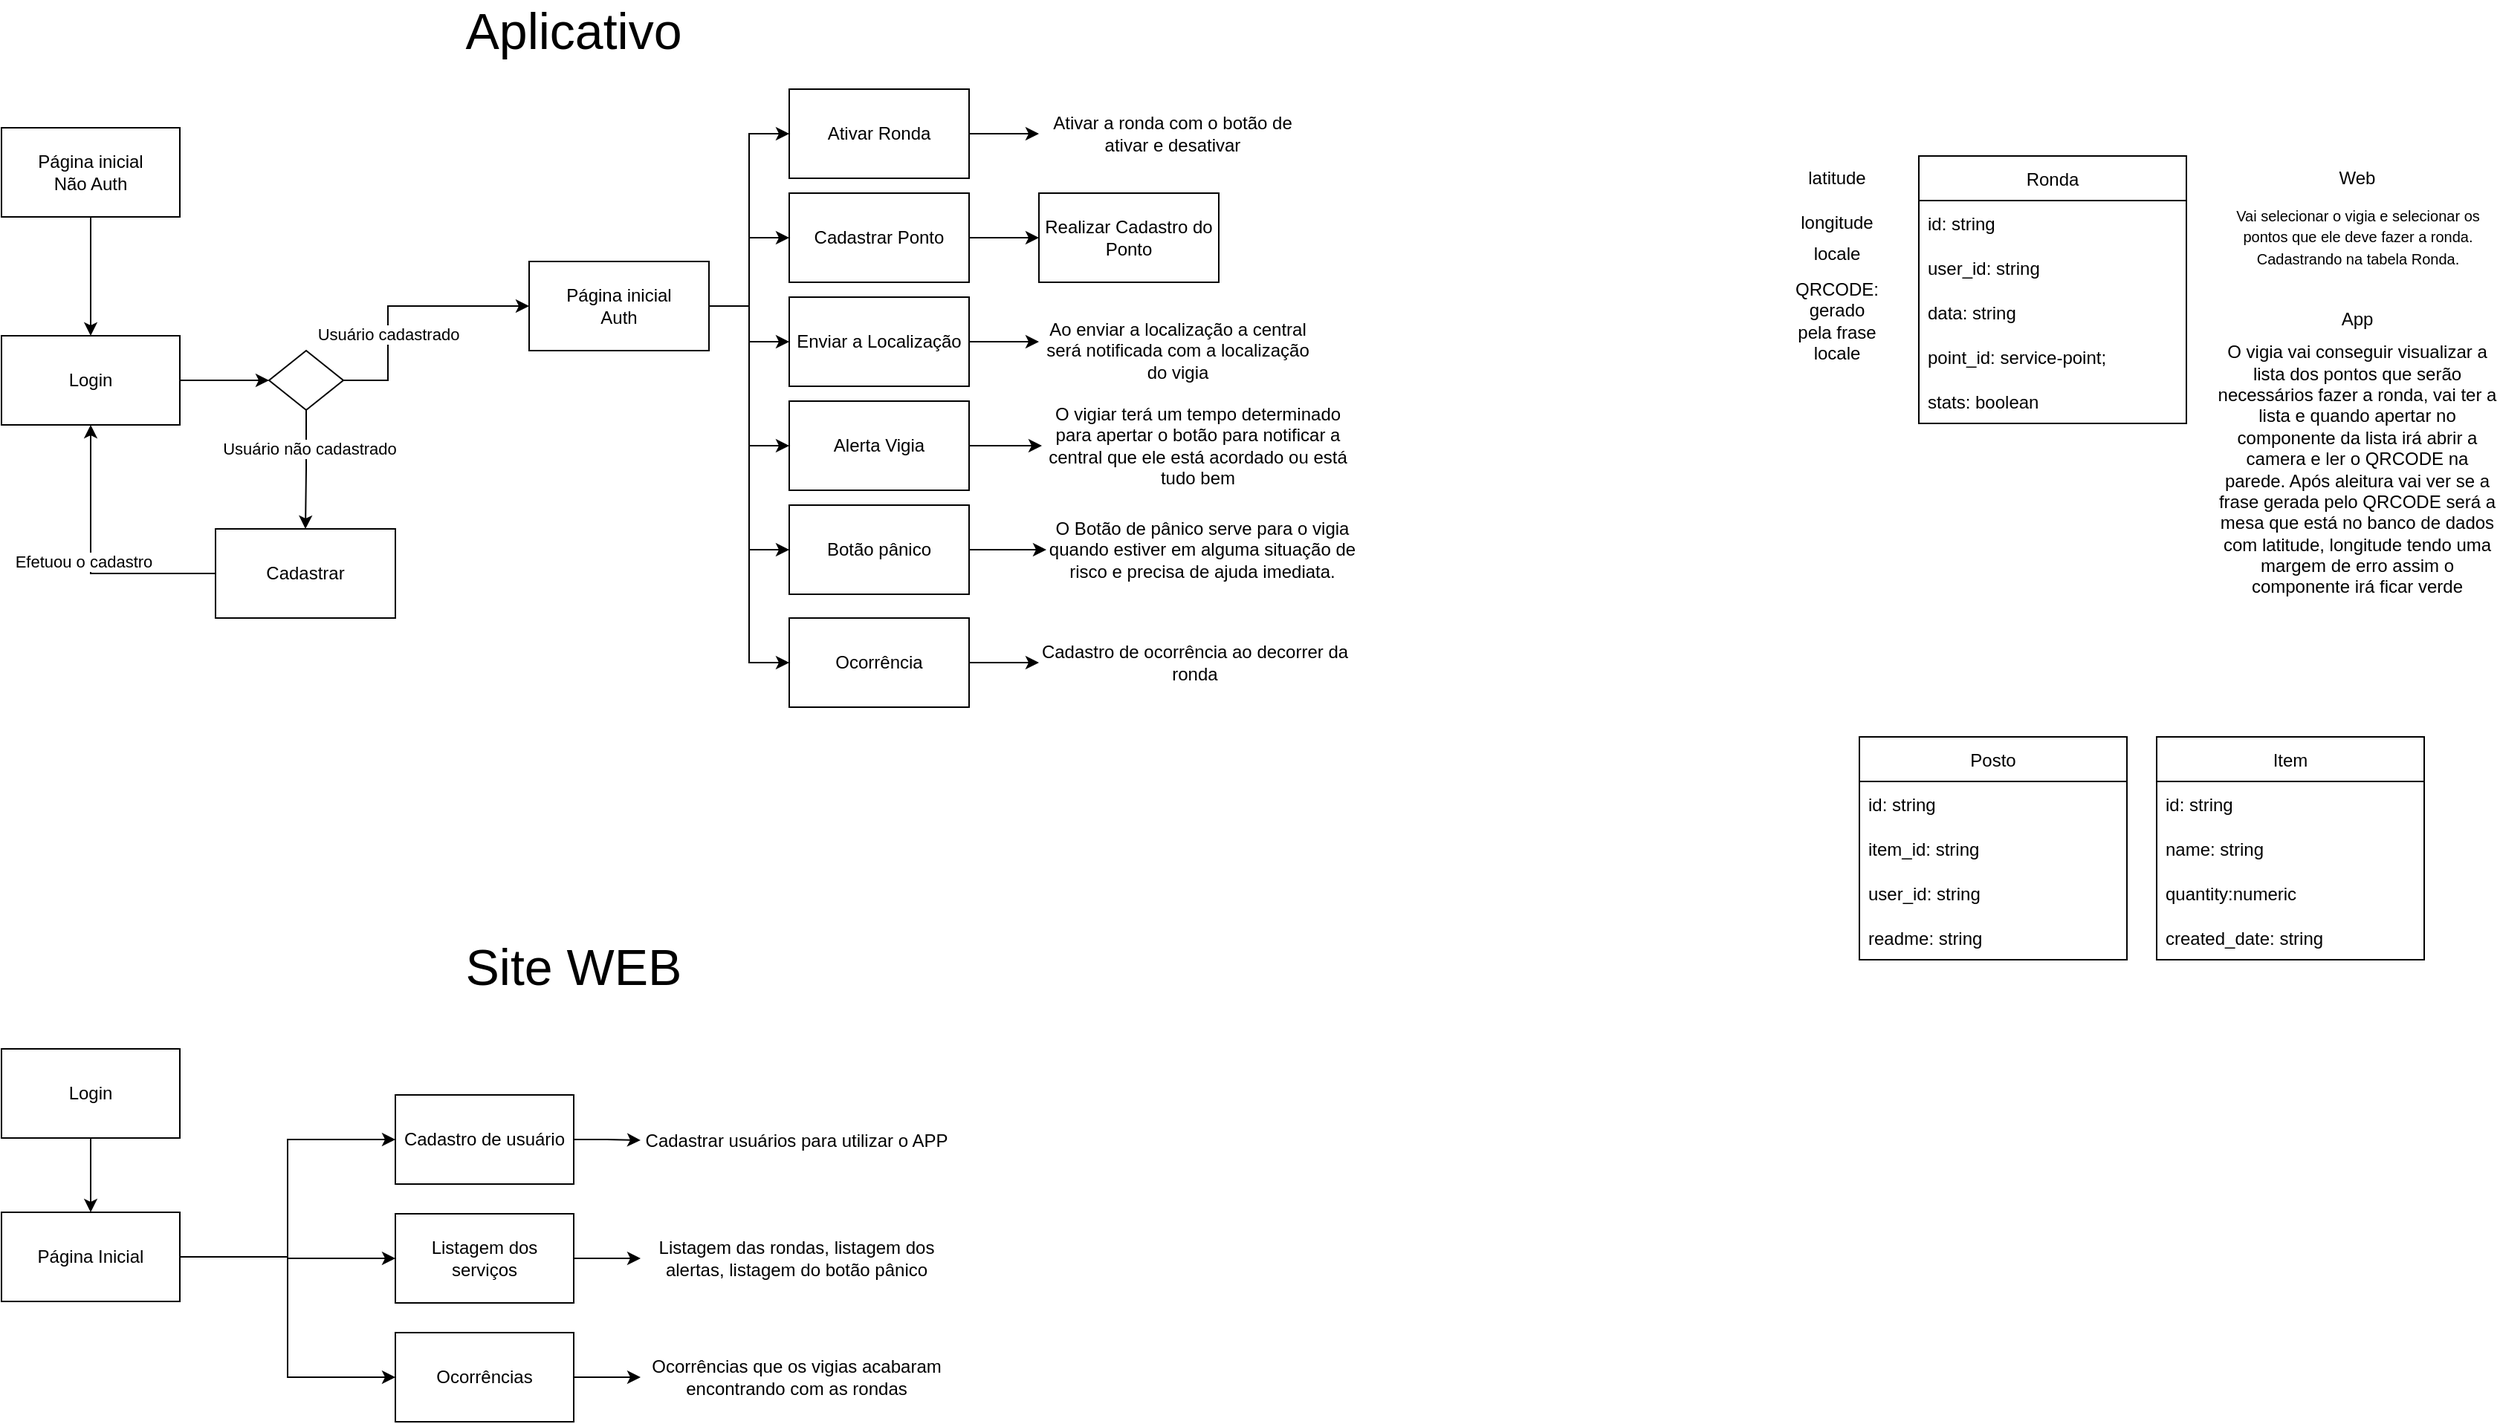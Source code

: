 <mxfile version="20.2.2" type="github"><diagram id="nTr2_yIbDOU8IerHPRKD" name="Page-1"><mxGraphModel dx="874" dy="350" grid="1" gridSize="10" guides="1" tooltips="1" connect="1" arrows="1" fold="1" page="1" pageScale="1" pageWidth="850" pageHeight="1100" math="0" shadow="0"><root><mxCell id="0"/><mxCell id="1" parent="0"/><mxCell id="9RGczkWnYcw4MEOhfqRK-3" style="edgeStyle=orthogonalEdgeStyle;rounded=0;orthogonalLoop=1;jettySize=auto;html=1;entryX=0.5;entryY=0;entryDx=0;entryDy=0;" parent="1" source="9RGczkWnYcw4MEOhfqRK-1" target="9RGczkWnYcw4MEOhfqRK-2" edge="1"><mxGeometry relative="1" as="geometry"/></mxCell><mxCell id="9RGczkWnYcw4MEOhfqRK-1" value="&lt;div&gt;Página inicial&lt;/div&gt;&lt;div&gt;Não Auth&lt;/div&gt;" style="rounded=0;whiteSpace=wrap;html=1;" parent="1" vertex="1"><mxGeometry x="40" y="90" width="120" height="60" as="geometry"/></mxCell><mxCell id="9RGczkWnYcw4MEOhfqRK-7" style="edgeStyle=orthogonalEdgeStyle;rounded=0;orthogonalLoop=1;jettySize=auto;html=1;" parent="1" source="9RGczkWnYcw4MEOhfqRK-2" target="9RGczkWnYcw4MEOhfqRK-6" edge="1"><mxGeometry relative="1" as="geometry"/></mxCell><mxCell id="9RGczkWnYcw4MEOhfqRK-2" value="&lt;div&gt;Login&lt;/div&gt;" style="rounded=0;whiteSpace=wrap;html=1;" parent="1" vertex="1"><mxGeometry x="40" y="230" width="120" height="60" as="geometry"/></mxCell><mxCell id="9RGczkWnYcw4MEOhfqRK-11" style="edgeStyle=orthogonalEdgeStyle;rounded=0;orthogonalLoop=1;jettySize=auto;html=1;entryX=0.5;entryY=1;entryDx=0;entryDy=0;" parent="1" source="9RGczkWnYcw4MEOhfqRK-4" target="9RGczkWnYcw4MEOhfqRK-2" edge="1"><mxGeometry relative="1" as="geometry"/></mxCell><mxCell id="9RGczkWnYcw4MEOhfqRK-17" value="Efetuou o cadastro" style="edgeLabel;html=1;align=center;verticalAlign=middle;resizable=0;points=[];" parent="9RGczkWnYcw4MEOhfqRK-11" vertex="1" connectable="0"><mxGeometry x="0.003" y="5" relative="1" as="geometry"><mxPoint as="offset"/></mxGeometry></mxCell><mxCell id="9RGczkWnYcw4MEOhfqRK-4" value="&lt;div&gt;Cadastrar&lt;/div&gt;" style="rounded=0;whiteSpace=wrap;html=1;" parent="1" vertex="1"><mxGeometry x="184" y="360" width="121" height="60" as="geometry"/></mxCell><mxCell id="9RGczkWnYcw4MEOhfqRK-28" style="edgeStyle=orthogonalEdgeStyle;rounded=0;orthogonalLoop=1;jettySize=auto;html=1;entryX=0;entryY=0.5;entryDx=0;entryDy=0;" parent="1" source="9RGczkWnYcw4MEOhfqRK-5" target="9RGczkWnYcw4MEOhfqRK-20" edge="1"><mxGeometry relative="1" as="geometry"/></mxCell><mxCell id="9RGczkWnYcw4MEOhfqRK-29" style="edgeStyle=orthogonalEdgeStyle;rounded=0;orthogonalLoop=1;jettySize=auto;html=1;" parent="1" source="9RGczkWnYcw4MEOhfqRK-5" target="9RGczkWnYcw4MEOhfqRK-21" edge="1"><mxGeometry relative="1" as="geometry"/></mxCell><mxCell id="9RGczkWnYcw4MEOhfqRK-30" style="edgeStyle=orthogonalEdgeStyle;rounded=0;orthogonalLoop=1;jettySize=auto;html=1;" parent="1" source="9RGczkWnYcw4MEOhfqRK-5" target="9RGczkWnYcw4MEOhfqRK-23" edge="1"><mxGeometry relative="1" as="geometry"/></mxCell><mxCell id="9RGczkWnYcw4MEOhfqRK-31" style="edgeStyle=orthogonalEdgeStyle;rounded=0;orthogonalLoop=1;jettySize=auto;html=1;entryX=0;entryY=0.5;entryDx=0;entryDy=0;" parent="1" source="9RGczkWnYcw4MEOhfqRK-5" target="9RGczkWnYcw4MEOhfqRK-26" edge="1"><mxGeometry relative="1" as="geometry"/></mxCell><mxCell id="9RGczkWnYcw4MEOhfqRK-32" style="edgeStyle=orthogonalEdgeStyle;rounded=0;orthogonalLoop=1;jettySize=auto;html=1;entryX=0;entryY=0.5;entryDx=0;entryDy=0;" parent="1" source="9RGczkWnYcw4MEOhfqRK-5" target="9RGczkWnYcw4MEOhfqRK-27" edge="1"><mxGeometry relative="1" as="geometry"/></mxCell><mxCell id="9RGczkWnYcw4MEOhfqRK-62" style="edgeStyle=orthogonalEdgeStyle;rounded=0;orthogonalLoop=1;jettySize=auto;html=1;entryX=0;entryY=0.5;entryDx=0;entryDy=0;fontSize=34;" parent="1" source="9RGczkWnYcw4MEOhfqRK-5" target="9RGczkWnYcw4MEOhfqRK-61" edge="1"><mxGeometry relative="1" as="geometry"/></mxCell><mxCell id="9RGczkWnYcw4MEOhfqRK-5" value="&lt;div&gt;Página inicial&lt;/div&gt;&lt;div&gt;Auth&lt;/div&gt;" style="rounded=0;whiteSpace=wrap;html=1;" parent="1" vertex="1"><mxGeometry x="395" y="180" width="121" height="60" as="geometry"/></mxCell><mxCell id="9RGczkWnYcw4MEOhfqRK-14" style="edgeStyle=orthogonalEdgeStyle;rounded=0;orthogonalLoop=1;jettySize=auto;html=1;" parent="1" source="9RGczkWnYcw4MEOhfqRK-6" target="9RGczkWnYcw4MEOhfqRK-5" edge="1"><mxGeometry relative="1" as="geometry"><Array as="points"><mxPoint x="300" y="260"/><mxPoint x="300" y="210"/></Array></mxGeometry></mxCell><mxCell id="9RGczkWnYcw4MEOhfqRK-15" value="Usuário cadastrado" style="edgeLabel;html=1;align=center;verticalAlign=middle;resizable=0;points=[];" parent="9RGczkWnYcw4MEOhfqRK-14" vertex="1" connectable="0"><mxGeometry x="-0.295" relative="1" as="geometry"><mxPoint as="offset"/></mxGeometry></mxCell><mxCell id="9RGczkWnYcw4MEOhfqRK-18" style="edgeStyle=orthogonalEdgeStyle;rounded=0;orthogonalLoop=1;jettySize=auto;html=1;entryX=0.5;entryY=0;entryDx=0;entryDy=0;" parent="1" source="9RGczkWnYcw4MEOhfqRK-6" target="9RGczkWnYcw4MEOhfqRK-4" edge="1"><mxGeometry relative="1" as="geometry"/></mxCell><mxCell id="9RGczkWnYcw4MEOhfqRK-19" value="Usuário não cadastrado" style="edgeLabel;html=1;align=center;verticalAlign=middle;resizable=0;points=[];" parent="9RGczkWnYcw4MEOhfqRK-18" vertex="1" connectable="0"><mxGeometry x="-0.37" y="2" relative="1" as="geometry"><mxPoint as="offset"/></mxGeometry></mxCell><mxCell id="9RGczkWnYcw4MEOhfqRK-6" value="" style="rhombus;whiteSpace=wrap;html=1;" parent="1" vertex="1"><mxGeometry x="220" y="240" width="50" height="40" as="geometry"/></mxCell><mxCell id="9RGczkWnYcw4MEOhfqRK-36" style="edgeStyle=orthogonalEdgeStyle;rounded=0;orthogonalLoop=1;jettySize=auto;html=1;" parent="1" source="9RGczkWnYcw4MEOhfqRK-20" target="9RGczkWnYcw4MEOhfqRK-35" edge="1"><mxGeometry relative="1" as="geometry"/></mxCell><mxCell id="9RGczkWnYcw4MEOhfqRK-20" value="Ativar Ronda" style="rounded=0;whiteSpace=wrap;html=1;" parent="1" vertex="1"><mxGeometry x="570" y="64" width="121" height="60" as="geometry"/></mxCell><mxCell id="9RGczkWnYcw4MEOhfqRK-34" style="edgeStyle=orthogonalEdgeStyle;rounded=0;orthogonalLoop=1;jettySize=auto;html=1;" parent="1" source="9RGczkWnYcw4MEOhfqRK-21" target="9RGczkWnYcw4MEOhfqRK-33" edge="1"><mxGeometry relative="1" as="geometry"/></mxCell><mxCell id="9RGczkWnYcw4MEOhfqRK-21" value="Cadastrar Ponto" style="rounded=0;whiteSpace=wrap;html=1;" parent="1" vertex="1"><mxGeometry x="570" y="134" width="121" height="60" as="geometry"/></mxCell><mxCell id="9RGczkWnYcw4MEOhfqRK-38" style="edgeStyle=orthogonalEdgeStyle;rounded=0;orthogonalLoop=1;jettySize=auto;html=1;entryX=0;entryY=0.5;entryDx=0;entryDy=0;" parent="1" source="9RGczkWnYcw4MEOhfqRK-23" edge="1"><mxGeometry relative="1" as="geometry"><mxPoint x="738" y="234" as="targetPoint"/></mxGeometry></mxCell><mxCell id="9RGczkWnYcw4MEOhfqRK-23" value="&lt;div&gt;Enviar a Localização&lt;/div&gt;" style="rounded=0;whiteSpace=wrap;html=1;" parent="1" vertex="1"><mxGeometry x="570" y="204" width="121" height="60" as="geometry"/></mxCell><mxCell id="9RGczkWnYcw4MEOhfqRK-41" style="edgeStyle=orthogonalEdgeStyle;rounded=0;orthogonalLoop=1;jettySize=auto;html=1;entryX=0;entryY=0.5;entryDx=0;entryDy=0;" parent="1" source="9RGczkWnYcw4MEOhfqRK-26" target="9RGczkWnYcw4MEOhfqRK-40" edge="1"><mxGeometry relative="1" as="geometry"/></mxCell><mxCell id="9RGczkWnYcw4MEOhfqRK-26" value="Alerta Vigia" style="rounded=0;whiteSpace=wrap;html=1;" parent="1" vertex="1"><mxGeometry x="570" y="274" width="121" height="60" as="geometry"/></mxCell><mxCell id="9RGczkWnYcw4MEOhfqRK-43" style="edgeStyle=orthogonalEdgeStyle;rounded=0;orthogonalLoop=1;jettySize=auto;html=1;" parent="1" source="9RGczkWnYcw4MEOhfqRK-27" target="9RGczkWnYcw4MEOhfqRK-42" edge="1"><mxGeometry relative="1" as="geometry"/></mxCell><mxCell id="9RGczkWnYcw4MEOhfqRK-27" value="Botão pânico" style="rounded=0;whiteSpace=wrap;html=1;" parent="1" vertex="1"><mxGeometry x="570" y="344" width="121" height="60" as="geometry"/></mxCell><mxCell id="9RGczkWnYcw4MEOhfqRK-33" value="Realizar Cadastro do Ponto" style="rounded=0;whiteSpace=wrap;html=1;" parent="1" vertex="1"><mxGeometry x="738" y="134" width="121" height="60" as="geometry"/></mxCell><mxCell id="9RGczkWnYcw4MEOhfqRK-35" value="Ativar a ronda com o botão de ativar e desativar" style="text;html=1;strokeColor=none;fillColor=none;align=center;verticalAlign=middle;whiteSpace=wrap;rounded=0;" parent="1" vertex="1"><mxGeometry x="738" y="79" width="180" height="30" as="geometry"/></mxCell><mxCell id="9RGczkWnYcw4MEOhfqRK-39" value="Ao enviar a localização a central será notificada com a localização do vigia" style="text;html=1;strokeColor=none;fillColor=none;align=center;verticalAlign=middle;whiteSpace=wrap;rounded=0;" parent="1" vertex="1"><mxGeometry x="738" y="219" width="187" height="41" as="geometry"/></mxCell><mxCell id="9RGczkWnYcw4MEOhfqRK-40" value="O vigiar terá um tempo determinado para apertar o botão para notificar a central que ele está acordado ou está tudo bem" style="text;html=1;strokeColor=none;fillColor=none;align=center;verticalAlign=middle;whiteSpace=wrap;rounded=0;" parent="1" vertex="1"><mxGeometry x="740" y="276" width="210" height="56" as="geometry"/></mxCell><mxCell id="9RGczkWnYcw4MEOhfqRK-42" value="O Botão de pânico serve para o vigia quando estiver em alguma situação de risco e precisa de ajuda imediata." style="text;html=1;strokeColor=none;fillColor=none;align=center;verticalAlign=middle;whiteSpace=wrap;rounded=0;" parent="1" vertex="1"><mxGeometry x="743" y="346" width="210" height="56" as="geometry"/></mxCell><mxCell id="9RGczkWnYcw4MEOhfqRK-44" value="&lt;div style=&quot;font-size: 34px;&quot;&gt;Aplicativo&lt;/div&gt;" style="text;html=1;strokeColor=none;fillColor=none;align=center;verticalAlign=middle;whiteSpace=wrap;rounded=0;fontSize=34;" parent="1" vertex="1"><mxGeometry x="335" y="10" width="180" height="30" as="geometry"/></mxCell><mxCell id="9RGczkWnYcw4MEOhfqRK-47" style="edgeStyle=orthogonalEdgeStyle;rounded=0;orthogonalLoop=1;jettySize=auto;html=1;entryX=0.5;entryY=0;entryDx=0;entryDy=0;fontSize=34;" parent="1" source="9RGczkWnYcw4MEOhfqRK-45" target="9RGczkWnYcw4MEOhfqRK-46" edge="1"><mxGeometry relative="1" as="geometry"/></mxCell><mxCell id="9RGczkWnYcw4MEOhfqRK-45" value="&lt;div&gt;Login&lt;/div&gt;" style="rounded=0;whiteSpace=wrap;html=1;" parent="1" vertex="1"><mxGeometry x="40" y="710" width="120" height="60" as="geometry"/></mxCell><mxCell id="9RGczkWnYcw4MEOhfqRK-49" style="edgeStyle=orthogonalEdgeStyle;rounded=0;orthogonalLoop=1;jettySize=auto;html=1;entryX=0;entryY=0.5;entryDx=0;entryDy=0;fontSize=34;" parent="1" source="9RGczkWnYcw4MEOhfqRK-46" target="9RGczkWnYcw4MEOhfqRK-48" edge="1"><mxGeometry relative="1" as="geometry"/></mxCell><mxCell id="9RGczkWnYcw4MEOhfqRK-52" style="edgeStyle=orthogonalEdgeStyle;rounded=0;orthogonalLoop=1;jettySize=auto;html=1;entryX=0;entryY=0.5;entryDx=0;entryDy=0;fontSize=34;" parent="1" source="9RGczkWnYcw4MEOhfqRK-46" target="9RGczkWnYcw4MEOhfqRK-50" edge="1"><mxGeometry relative="1" as="geometry"/></mxCell><mxCell id="9RGczkWnYcw4MEOhfqRK-53" style="edgeStyle=orthogonalEdgeStyle;rounded=0;orthogonalLoop=1;jettySize=auto;html=1;entryX=0;entryY=0.5;entryDx=0;entryDy=0;fontSize=34;" parent="1" source="9RGczkWnYcw4MEOhfqRK-46" target="9RGczkWnYcw4MEOhfqRK-51" edge="1"><mxGeometry relative="1" as="geometry"/></mxCell><mxCell id="9RGczkWnYcw4MEOhfqRK-46" value="&lt;div&gt;Página Inicial&lt;/div&gt;" style="rounded=0;whiteSpace=wrap;html=1;" parent="1" vertex="1"><mxGeometry x="40" y="820" width="120" height="60" as="geometry"/></mxCell><mxCell id="9RGczkWnYcw4MEOhfqRK-55" style="edgeStyle=orthogonalEdgeStyle;rounded=0;orthogonalLoop=1;jettySize=auto;html=1;entryX=0;entryY=0.5;entryDx=0;entryDy=0;fontSize=34;" parent="1" source="9RGczkWnYcw4MEOhfqRK-48" target="9RGczkWnYcw4MEOhfqRK-54" edge="1"><mxGeometry relative="1" as="geometry"/></mxCell><mxCell id="9RGczkWnYcw4MEOhfqRK-48" value="Cadastro de usuário" style="rounded=0;whiteSpace=wrap;html=1;" parent="1" vertex="1"><mxGeometry x="305" y="741" width="120" height="60" as="geometry"/></mxCell><mxCell id="9RGczkWnYcw4MEOhfqRK-57" style="edgeStyle=orthogonalEdgeStyle;rounded=0;orthogonalLoop=1;jettySize=auto;html=1;fontSize=34;" parent="1" source="9RGczkWnYcw4MEOhfqRK-50" target="9RGczkWnYcw4MEOhfqRK-56" edge="1"><mxGeometry relative="1" as="geometry"/></mxCell><mxCell id="9RGczkWnYcw4MEOhfqRK-50" value="Listagem dos serviços" style="rounded=0;whiteSpace=wrap;html=1;" parent="1" vertex="1"><mxGeometry x="305" y="821" width="120" height="60" as="geometry"/></mxCell><mxCell id="9RGczkWnYcw4MEOhfqRK-59" style="edgeStyle=orthogonalEdgeStyle;rounded=0;orthogonalLoop=1;jettySize=auto;html=1;fontSize=34;" parent="1" source="9RGczkWnYcw4MEOhfqRK-51" target="9RGczkWnYcw4MEOhfqRK-58" edge="1"><mxGeometry relative="1" as="geometry"/></mxCell><mxCell id="9RGczkWnYcw4MEOhfqRK-51" value="Ocorrências" style="rounded=0;whiteSpace=wrap;html=1;" parent="1" vertex="1"><mxGeometry x="305" y="901" width="120" height="60" as="geometry"/></mxCell><mxCell id="9RGczkWnYcw4MEOhfqRK-54" value="Cadastrar usuários para utilizar o APP" style="text;html=1;strokeColor=none;fillColor=none;align=center;verticalAlign=middle;whiteSpace=wrap;rounded=0;" parent="1" vertex="1"><mxGeometry x="470" y="747" width="210" height="49" as="geometry"/></mxCell><mxCell id="9RGczkWnYcw4MEOhfqRK-56" value="Listagem das rondas, listagem dos alertas, listagem do botão pânico" style="text;html=1;strokeColor=none;fillColor=none;align=center;verticalAlign=middle;whiteSpace=wrap;rounded=0;" parent="1" vertex="1"><mxGeometry x="470" y="826.5" width="210" height="49" as="geometry"/></mxCell><mxCell id="9RGczkWnYcw4MEOhfqRK-58" value="Ocorrências que os vigias acabaram encontrando com as rondas" style="text;html=1;strokeColor=none;fillColor=none;align=center;verticalAlign=middle;whiteSpace=wrap;rounded=0;" parent="1" vertex="1"><mxGeometry x="470" y="906.5" width="210" height="49" as="geometry"/></mxCell><mxCell id="9RGczkWnYcw4MEOhfqRK-60" value="Site WEB" style="text;html=1;strokeColor=none;fillColor=none;align=center;verticalAlign=middle;whiteSpace=wrap;rounded=0;fontSize=34;" parent="1" vertex="1"><mxGeometry x="335" y="640" width="180" height="30" as="geometry"/></mxCell><mxCell id="9RGczkWnYcw4MEOhfqRK-64" style="edgeStyle=orthogonalEdgeStyle;rounded=0;orthogonalLoop=1;jettySize=auto;html=1;fontSize=34;" parent="1" source="9RGczkWnYcw4MEOhfqRK-61" target="9RGczkWnYcw4MEOhfqRK-63" edge="1"><mxGeometry relative="1" as="geometry"/></mxCell><mxCell id="9RGczkWnYcw4MEOhfqRK-61" value="Ocorrência" style="rounded=0;whiteSpace=wrap;html=1;" parent="1" vertex="1"><mxGeometry x="570" y="420" width="121" height="60" as="geometry"/></mxCell><mxCell id="9RGczkWnYcw4MEOhfqRK-63" value="Cadastro de ocorrência ao decorrer da ronda" style="text;html=1;strokeColor=none;fillColor=none;align=center;verticalAlign=middle;whiteSpace=wrap;rounded=0;" parent="1" vertex="1"><mxGeometry x="738" y="422" width="210" height="56" as="geometry"/></mxCell><mxCell id="cRnTqetyRQDEnTznXsun-11" value="longitude" style="text;html=1;strokeColor=none;fillColor=none;align=center;verticalAlign=middle;whiteSpace=wrap;rounded=0;" parent="1" vertex="1"><mxGeometry x="1245" y="139" width="60" height="30" as="geometry"/></mxCell><mxCell id="cRnTqetyRQDEnTznXsun-13" value="latitude" style="text;html=1;strokeColor=none;fillColor=none;align=center;verticalAlign=middle;whiteSpace=wrap;rounded=0;" parent="1" vertex="1"><mxGeometry x="1245" y="109" width="60" height="30" as="geometry"/></mxCell><mxCell id="cRnTqetyRQDEnTznXsun-14" value="locale" style="text;html=1;strokeColor=none;fillColor=none;align=center;verticalAlign=middle;whiteSpace=wrap;rounded=0;" parent="1" vertex="1"><mxGeometry x="1245" y="160" width="60" height="30" as="geometry"/></mxCell><mxCell id="cRnTqetyRQDEnTznXsun-15" value="QRCODE: gerado pela frase locale" style="text;html=1;strokeColor=none;fillColor=none;align=center;verticalAlign=middle;whiteSpace=wrap;rounded=0;" parent="1" vertex="1"><mxGeometry x="1245" y="190" width="60" height="60" as="geometry"/></mxCell><mxCell id="cRnTqetyRQDEnTznXsun-19" value="Web" style="text;html=1;strokeColor=none;fillColor=none;align=center;verticalAlign=middle;whiteSpace=wrap;rounded=0;" parent="1" vertex="1"><mxGeometry x="1595" y="109" width="60" height="30" as="geometry"/></mxCell><mxCell id="cRnTqetyRQDEnTznXsun-22" value="Ronda" style="swimlane;fontStyle=0;childLayout=stackLayout;horizontal=1;startSize=30;horizontalStack=0;resizeParent=1;resizeParentMax=0;resizeLast=0;collapsible=1;marginBottom=0;" parent="1" vertex="1"><mxGeometry x="1330" y="109" width="180" height="180" as="geometry"/></mxCell><mxCell id="cRnTqetyRQDEnTznXsun-23" value="id: string" style="text;strokeColor=none;fillColor=none;align=left;verticalAlign=middle;spacingLeft=4;spacingRight=4;overflow=hidden;points=[[0,0.5],[1,0.5]];portConstraint=eastwest;rotatable=0;" parent="cRnTqetyRQDEnTznXsun-22" vertex="1"><mxGeometry y="30" width="180" height="30" as="geometry"/></mxCell><mxCell id="cRnTqetyRQDEnTznXsun-25" value="user_id: string" style="text;strokeColor=none;fillColor=none;align=left;verticalAlign=middle;spacingLeft=4;spacingRight=4;overflow=hidden;points=[[0,0.5],[1,0.5]];portConstraint=eastwest;rotatable=0;" parent="cRnTqetyRQDEnTznXsun-22" vertex="1"><mxGeometry y="60" width="180" height="30" as="geometry"/></mxCell><mxCell id="cRnTqetyRQDEnTznXsun-24" value="data: string" style="text;strokeColor=none;fillColor=none;align=left;verticalAlign=middle;spacingLeft=4;spacingRight=4;overflow=hidden;points=[[0,0.5],[1,0.5]];portConstraint=eastwest;rotatable=0;" parent="cRnTqetyRQDEnTznXsun-22" vertex="1"><mxGeometry y="90" width="180" height="30" as="geometry"/></mxCell><mxCell id="cRnTqetyRQDEnTznXsun-26" value="point_id: service-point;" style="text;strokeColor=none;fillColor=none;align=left;verticalAlign=middle;spacingLeft=4;spacingRight=4;overflow=hidden;points=[[0,0.5],[1,0.5]];portConstraint=eastwest;rotatable=0;" parent="cRnTqetyRQDEnTznXsun-22" vertex="1"><mxGeometry y="120" width="180" height="30" as="geometry"/></mxCell><mxCell id="cRnTqetyRQDEnTznXsun-33" value="stats: boolean" style="text;strokeColor=none;fillColor=none;align=left;verticalAlign=middle;spacingLeft=4;spacingRight=4;overflow=hidden;points=[[0,0.5],[1,0.5]];portConstraint=eastwest;rotatable=0;" parent="cRnTqetyRQDEnTznXsun-22" vertex="1"><mxGeometry y="150" width="180" height="30" as="geometry"/></mxCell><mxCell id="cRnTqetyRQDEnTznXsun-30" value="&lt;font style=&quot;font-size: 10px;&quot;&gt;Vai selecionar o vigia e selecionar os pontos que ele deve fazer a ronda. Cadastrando na tabela Ronda.&lt;br&gt;&lt;/font&gt;" style="text;html=1;strokeColor=none;fillColor=none;align=center;verticalAlign=middle;whiteSpace=wrap;rounded=0;" parent="1" vertex="1"><mxGeometry x="1537.5" y="139" width="175" height="47" as="geometry"/></mxCell><mxCell id="cRnTqetyRQDEnTznXsun-31" value="&lt;div&gt;App&lt;/div&gt;" style="text;html=1;strokeColor=none;fillColor=none;align=center;verticalAlign=middle;whiteSpace=wrap;rounded=0;" parent="1" vertex="1"><mxGeometry x="1595" y="204" width="60" height="30" as="geometry"/></mxCell><mxCell id="cRnTqetyRQDEnTznXsun-32" value="O vigia vai conseguir visualizar a lista dos pontos que serão necessários fazer a ronda, vai ter a lista e quando apertar no componente da lista irá abrir a camera e ler o QRCODE na parede. Após aleitura vai ver se a frase gerada pelo QRCODE será a mesa que está no banco de dados com latitude, longitude tendo uma margem de erro assim o componente irá ficar  verde" style="text;html=1;strokeColor=none;fillColor=none;align=center;verticalAlign=middle;whiteSpace=wrap;rounded=0;" parent="1" vertex="1"><mxGeometry x="1530" y="230" width="190" height="180" as="geometry"/></mxCell><mxCell id="ULJIc4i5rr9WSxuaLqpZ-1" value="Posto" style="swimlane;fontStyle=0;childLayout=stackLayout;horizontal=1;startSize=30;horizontalStack=0;resizeParent=1;resizeParentMax=0;resizeLast=0;collapsible=1;marginBottom=0;" vertex="1" parent="1"><mxGeometry x="1290" y="500" width="180" height="150" as="geometry"/></mxCell><mxCell id="ULJIc4i5rr9WSxuaLqpZ-2" value="id: string" style="text;strokeColor=none;fillColor=none;align=left;verticalAlign=middle;spacingLeft=4;spacingRight=4;overflow=hidden;points=[[0,0.5],[1,0.5]];portConstraint=eastwest;rotatable=0;" vertex="1" parent="ULJIc4i5rr9WSxuaLqpZ-1"><mxGeometry y="30" width="180" height="30" as="geometry"/></mxCell><mxCell id="ULJIc4i5rr9WSxuaLqpZ-3" value="item_id: string" style="text;strokeColor=none;fillColor=none;align=left;verticalAlign=middle;spacingLeft=4;spacingRight=4;overflow=hidden;points=[[0,0.5],[1,0.5]];portConstraint=eastwest;rotatable=0;" vertex="1" parent="ULJIc4i5rr9WSxuaLqpZ-1"><mxGeometry y="60" width="180" height="30" as="geometry"/></mxCell><mxCell id="ULJIc4i5rr9WSxuaLqpZ-6" value="user_id: string" style="text;strokeColor=none;fillColor=none;align=left;verticalAlign=middle;spacingLeft=4;spacingRight=4;overflow=hidden;points=[[0,0.5],[1,0.5]];portConstraint=eastwest;rotatable=0;" vertex="1" parent="ULJIc4i5rr9WSxuaLqpZ-1"><mxGeometry y="90" width="180" height="30" as="geometry"/></mxCell><mxCell id="ULJIc4i5rr9WSxuaLqpZ-15" value="readme: string" style="text;strokeColor=none;fillColor=none;align=left;verticalAlign=middle;spacingLeft=4;spacingRight=4;overflow=hidden;points=[[0,0.5],[1,0.5]];portConstraint=eastwest;rotatable=0;" vertex="1" parent="ULJIc4i5rr9WSxuaLqpZ-1"><mxGeometry y="120" width="180" height="30" as="geometry"/></mxCell><mxCell id="ULJIc4i5rr9WSxuaLqpZ-7" value="Item" style="swimlane;fontStyle=0;childLayout=stackLayout;horizontal=1;startSize=30;horizontalStack=0;resizeParent=1;resizeParentMax=0;resizeLast=0;collapsible=1;marginBottom=0;" vertex="1" parent="1"><mxGeometry x="1490" y="500" width="180" height="150" as="geometry"/></mxCell><mxCell id="ULJIc4i5rr9WSxuaLqpZ-8" value="id: string" style="text;strokeColor=none;fillColor=none;align=left;verticalAlign=middle;spacingLeft=4;spacingRight=4;overflow=hidden;points=[[0,0.5],[1,0.5]];portConstraint=eastwest;rotatable=0;" vertex="1" parent="ULJIc4i5rr9WSxuaLqpZ-7"><mxGeometry y="30" width="180" height="30" as="geometry"/></mxCell><mxCell id="ULJIc4i5rr9WSxuaLqpZ-9" value="name: string" style="text;strokeColor=none;fillColor=none;align=left;verticalAlign=middle;spacingLeft=4;spacingRight=4;overflow=hidden;points=[[0,0.5],[1,0.5]];portConstraint=eastwest;rotatable=0;" vertex="1" parent="ULJIc4i5rr9WSxuaLqpZ-7"><mxGeometry y="60" width="180" height="30" as="geometry"/></mxCell><mxCell id="ULJIc4i5rr9WSxuaLqpZ-10" value="quantity:numeric" style="text;strokeColor=none;fillColor=none;align=left;verticalAlign=middle;spacingLeft=4;spacingRight=4;overflow=hidden;points=[[0,0.5],[1,0.5]];portConstraint=eastwest;rotatable=0;" vertex="1" parent="ULJIc4i5rr9WSxuaLqpZ-7"><mxGeometry y="90" width="180" height="30" as="geometry"/></mxCell><mxCell id="ULJIc4i5rr9WSxuaLqpZ-11" value="created_date: string" style="text;strokeColor=none;fillColor=none;align=left;verticalAlign=middle;spacingLeft=4;spacingRight=4;overflow=hidden;points=[[0,0.5],[1,0.5]];portConstraint=eastwest;rotatable=0;" vertex="1" parent="ULJIc4i5rr9WSxuaLqpZ-7"><mxGeometry y="120" width="180" height="30" as="geometry"/></mxCell></root></mxGraphModel></diagram></mxfile>
